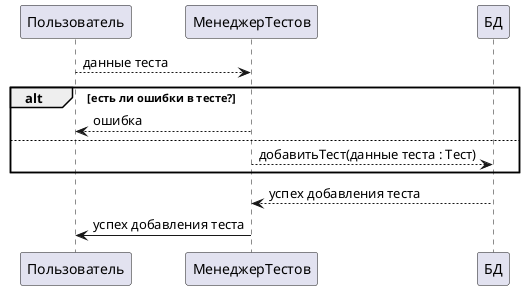 'Последовательность действий программы при добавлении теста в базу данных'
@startuml
Пользователь --> МенеджерТестов : данные теста
alt есть ли ошибки в тесте?
    МенеджерТестов --> Пользователь : ошибка
else
        МенеджерТестов --> БД : добавитьТест(данные теста : Тест)
end
БД --> МенеджерТестов : успех добавления теста
МенеджерТестов -> Пользователь : успех добавления теста
@enduml